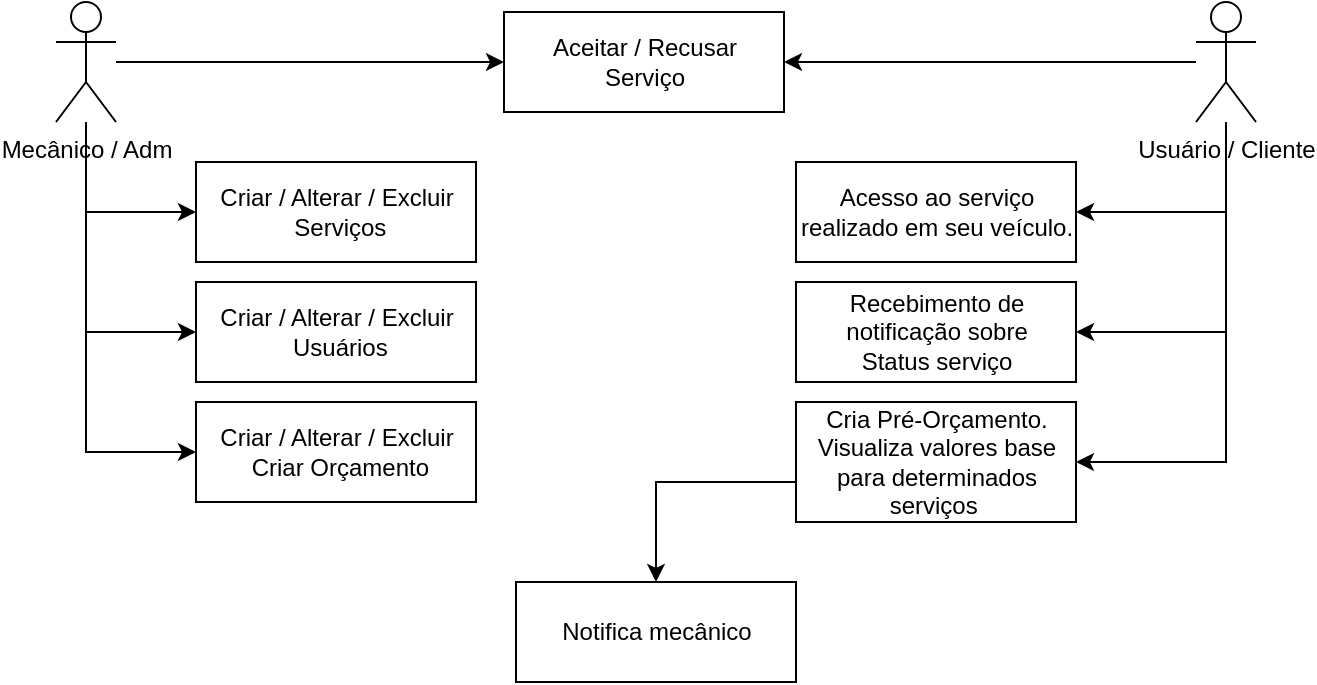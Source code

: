 <mxfile version="20.8.23" type="device"><diagram name="Página-1" id="3pniGXJHh8PbYdRq8wVC"><mxGraphModel dx="1259" dy="715" grid="1" gridSize="10" guides="1" tooltips="1" connect="1" arrows="1" fold="1" page="1" pageScale="1" pageWidth="827" pageHeight="1169" math="0" shadow="0"><root><mxCell id="0"/><mxCell id="1" parent="0"/><mxCell id="CxxqYJiqUDp_fIH7GqVv-16" style="edgeStyle=orthogonalEdgeStyle;rounded=0;orthogonalLoop=1;jettySize=auto;html=1;entryX=0;entryY=0.5;entryDx=0;entryDy=0;" edge="1" parent="1" source="CxxqYJiqUDp_fIH7GqVv-1" target="CxxqYJiqUDp_fIH7GqVv-8"><mxGeometry relative="1" as="geometry"/></mxCell><mxCell id="CxxqYJiqUDp_fIH7GqVv-21" style="edgeStyle=orthogonalEdgeStyle;rounded=0;orthogonalLoop=1;jettySize=auto;html=1;entryX=0;entryY=0.5;entryDx=0;entryDy=0;" edge="1" parent="1" source="CxxqYJiqUDp_fIH7GqVv-1" target="CxxqYJiqUDp_fIH7GqVv-4"><mxGeometry relative="1" as="geometry"><Array as="points"><mxPoint x="135" y="195"/></Array></mxGeometry></mxCell><mxCell id="CxxqYJiqUDp_fIH7GqVv-22" style="edgeStyle=orthogonalEdgeStyle;rounded=0;orthogonalLoop=1;jettySize=auto;html=1;entryX=0;entryY=0.5;entryDx=0;entryDy=0;" edge="1" parent="1" source="CxxqYJiqUDp_fIH7GqVv-1" target="CxxqYJiqUDp_fIH7GqVv-5"><mxGeometry relative="1" as="geometry"><Array as="points"><mxPoint x="135" y="255"/></Array></mxGeometry></mxCell><mxCell id="CxxqYJiqUDp_fIH7GqVv-23" style="edgeStyle=orthogonalEdgeStyle;rounded=0;orthogonalLoop=1;jettySize=auto;html=1;entryX=0;entryY=0.5;entryDx=0;entryDy=0;" edge="1" parent="1" source="CxxqYJiqUDp_fIH7GqVv-1" target="CxxqYJiqUDp_fIH7GqVv-6"><mxGeometry relative="1" as="geometry"><Array as="points"><mxPoint x="135" y="315"/></Array></mxGeometry></mxCell><mxCell id="CxxqYJiqUDp_fIH7GqVv-1" value="Mecânico / Adm" style="shape=umlActor;verticalLabelPosition=bottom;verticalAlign=top;html=1;" vertex="1" parent="1"><mxGeometry x="120" y="90" width="30" height="60" as="geometry"/></mxCell><mxCell id="CxxqYJiqUDp_fIH7GqVv-4" value="Criar / Alterar / Excluir&lt;br&gt;&amp;nbsp;Serviços" style="html=1;" vertex="1" parent="1"><mxGeometry x="190" y="170" width="140" height="50" as="geometry"/></mxCell><mxCell id="CxxqYJiqUDp_fIH7GqVv-5" value="Criar / Alterar / Excluir&lt;br&gt;&amp;nbsp;Usuários" style="html=1;" vertex="1" parent="1"><mxGeometry x="190" y="230" width="140" height="50" as="geometry"/></mxCell><mxCell id="CxxqYJiqUDp_fIH7GqVv-6" value="Criar / Alterar / Excluir&lt;br&gt;&amp;nbsp;Criar Orçamento" style="html=1;" vertex="1" parent="1"><mxGeometry x="190" y="290" width="140" height="50" as="geometry"/></mxCell><mxCell id="CxxqYJiqUDp_fIH7GqVv-17" style="edgeStyle=orthogonalEdgeStyle;rounded=0;orthogonalLoop=1;jettySize=auto;html=1;entryX=1;entryY=0.5;entryDx=0;entryDy=0;" edge="1" parent="1" source="CxxqYJiqUDp_fIH7GqVv-7" target="CxxqYJiqUDp_fIH7GqVv-8"><mxGeometry relative="1" as="geometry"/></mxCell><mxCell id="CxxqYJiqUDp_fIH7GqVv-18" style="edgeStyle=orthogonalEdgeStyle;rounded=0;orthogonalLoop=1;jettySize=auto;html=1;entryX=1;entryY=0.5;entryDx=0;entryDy=0;" edge="1" parent="1" source="CxxqYJiqUDp_fIH7GqVv-7" target="CxxqYJiqUDp_fIH7GqVv-15"><mxGeometry relative="1" as="geometry"><Array as="points"><mxPoint x="705" y="195"/></Array></mxGeometry></mxCell><mxCell id="CxxqYJiqUDp_fIH7GqVv-19" style="edgeStyle=orthogonalEdgeStyle;rounded=0;orthogonalLoop=1;jettySize=auto;html=1;entryX=1;entryY=0.5;entryDx=0;entryDy=0;" edge="1" parent="1" source="CxxqYJiqUDp_fIH7GqVv-7" target="CxxqYJiqUDp_fIH7GqVv-9"><mxGeometry relative="1" as="geometry"><Array as="points"><mxPoint x="705" y="255"/></Array></mxGeometry></mxCell><mxCell id="CxxqYJiqUDp_fIH7GqVv-20" style="edgeStyle=orthogonalEdgeStyle;rounded=0;orthogonalLoop=1;jettySize=auto;html=1;entryX=1;entryY=0.5;entryDx=0;entryDy=0;" edge="1" parent="1" source="CxxqYJiqUDp_fIH7GqVv-7" target="CxxqYJiqUDp_fIH7GqVv-12"><mxGeometry relative="1" as="geometry"><Array as="points"><mxPoint x="705" y="320"/></Array></mxGeometry></mxCell><mxCell id="CxxqYJiqUDp_fIH7GqVv-7" value="Usuário / Cliente" style="shape=umlActor;verticalLabelPosition=bottom;verticalAlign=top;html=1;" vertex="1" parent="1"><mxGeometry x="690" y="90" width="30" height="60" as="geometry"/></mxCell><mxCell id="CxxqYJiqUDp_fIH7GqVv-8" value="Aceitar / Recusar&lt;br&gt;Serviço" style="html=1;" vertex="1" parent="1"><mxGeometry x="344" y="95" width="140" height="50" as="geometry"/></mxCell><mxCell id="CxxqYJiqUDp_fIH7GqVv-9" value="Recebimento de&lt;br&gt;notificação sobre&lt;br&gt;Status serviço" style="html=1;" vertex="1" parent="1"><mxGeometry x="490" y="230" width="140" height="50" as="geometry"/></mxCell><mxCell id="CxxqYJiqUDp_fIH7GqVv-14" style="edgeStyle=orthogonalEdgeStyle;rounded=0;orthogonalLoop=1;jettySize=auto;html=1;entryX=0.5;entryY=0;entryDx=0;entryDy=0;" edge="1" parent="1" source="CxxqYJiqUDp_fIH7GqVv-12" target="CxxqYJiqUDp_fIH7GqVv-13"><mxGeometry relative="1" as="geometry"><Array as="points"><mxPoint x="420" y="330"/></Array></mxGeometry></mxCell><mxCell id="CxxqYJiqUDp_fIH7GqVv-12" value="Cria Pré-Orçamento.&lt;br&gt;Visualiza valores base &lt;br&gt;para determinados &lt;br&gt;serviços&amp;nbsp;" style="html=1;" vertex="1" parent="1"><mxGeometry x="490" y="290" width="140" height="60" as="geometry"/></mxCell><mxCell id="CxxqYJiqUDp_fIH7GqVv-13" value="Notifica mecânico" style="html=1;" vertex="1" parent="1"><mxGeometry x="350" y="380" width="140" height="50" as="geometry"/></mxCell><mxCell id="CxxqYJiqUDp_fIH7GqVv-15" value="Acesso ao serviço&lt;br&gt;realizado em seu veículo." style="html=1;" vertex="1" parent="1"><mxGeometry x="490" y="170" width="140" height="50" as="geometry"/></mxCell></root></mxGraphModel></diagram></mxfile>